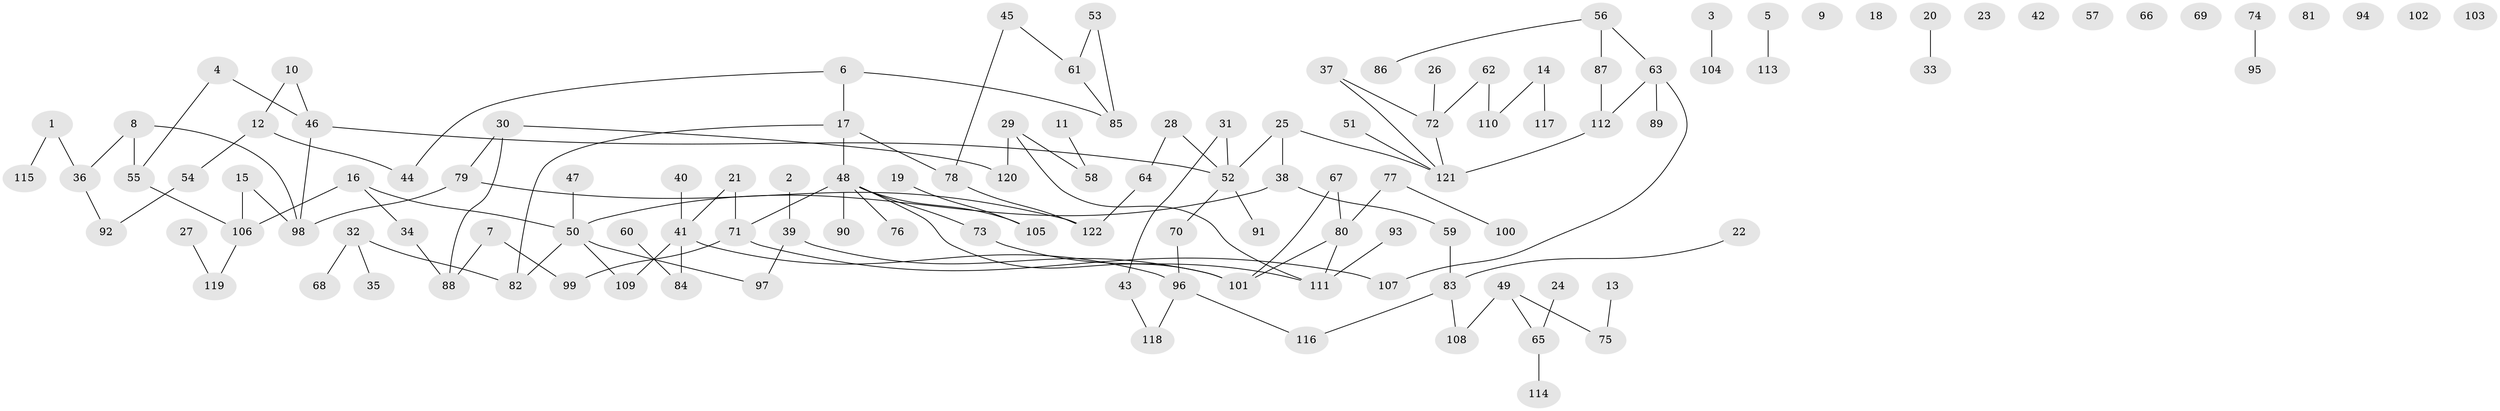 // coarse degree distribution, {1: 0.25925925925925924, 0: 0.18518518518518517, 3: 0.1111111111111111, 2: 0.2222222222222222, 4: 0.13580246913580246, 5: 0.037037037037037035, 6: 0.037037037037037035, 9: 0.012345679012345678}
// Generated by graph-tools (version 1.1) at 2025/41/03/06/25 10:41:25]
// undirected, 122 vertices, 128 edges
graph export_dot {
graph [start="1"]
  node [color=gray90,style=filled];
  1;
  2;
  3;
  4;
  5;
  6;
  7;
  8;
  9;
  10;
  11;
  12;
  13;
  14;
  15;
  16;
  17;
  18;
  19;
  20;
  21;
  22;
  23;
  24;
  25;
  26;
  27;
  28;
  29;
  30;
  31;
  32;
  33;
  34;
  35;
  36;
  37;
  38;
  39;
  40;
  41;
  42;
  43;
  44;
  45;
  46;
  47;
  48;
  49;
  50;
  51;
  52;
  53;
  54;
  55;
  56;
  57;
  58;
  59;
  60;
  61;
  62;
  63;
  64;
  65;
  66;
  67;
  68;
  69;
  70;
  71;
  72;
  73;
  74;
  75;
  76;
  77;
  78;
  79;
  80;
  81;
  82;
  83;
  84;
  85;
  86;
  87;
  88;
  89;
  90;
  91;
  92;
  93;
  94;
  95;
  96;
  97;
  98;
  99;
  100;
  101;
  102;
  103;
  104;
  105;
  106;
  107;
  108;
  109;
  110;
  111;
  112;
  113;
  114;
  115;
  116;
  117;
  118;
  119;
  120;
  121;
  122;
  1 -- 36;
  1 -- 115;
  2 -- 39;
  3 -- 104;
  4 -- 46;
  4 -- 55;
  5 -- 113;
  6 -- 17;
  6 -- 44;
  6 -- 85;
  7 -- 88;
  7 -- 99;
  8 -- 36;
  8 -- 55;
  8 -- 98;
  10 -- 12;
  10 -- 46;
  11 -- 58;
  12 -- 44;
  12 -- 54;
  13 -- 75;
  14 -- 110;
  14 -- 117;
  15 -- 98;
  15 -- 106;
  16 -- 34;
  16 -- 50;
  16 -- 106;
  17 -- 48;
  17 -- 78;
  17 -- 82;
  19 -- 105;
  20 -- 33;
  21 -- 41;
  21 -- 71;
  22 -- 83;
  24 -- 65;
  25 -- 38;
  25 -- 52;
  25 -- 121;
  26 -- 72;
  27 -- 119;
  28 -- 52;
  28 -- 64;
  29 -- 58;
  29 -- 111;
  29 -- 120;
  30 -- 79;
  30 -- 88;
  30 -- 120;
  31 -- 43;
  31 -- 52;
  32 -- 35;
  32 -- 68;
  32 -- 82;
  34 -- 88;
  36 -- 92;
  37 -- 72;
  37 -- 121;
  38 -- 50;
  38 -- 59;
  39 -- 97;
  39 -- 101;
  40 -- 41;
  41 -- 84;
  41 -- 96;
  41 -- 109;
  43 -- 118;
  45 -- 61;
  45 -- 78;
  46 -- 52;
  46 -- 98;
  47 -- 50;
  48 -- 71;
  48 -- 73;
  48 -- 76;
  48 -- 90;
  48 -- 101;
  48 -- 105;
  49 -- 65;
  49 -- 75;
  49 -- 108;
  50 -- 82;
  50 -- 97;
  50 -- 109;
  51 -- 121;
  52 -- 70;
  52 -- 91;
  53 -- 61;
  53 -- 85;
  54 -- 92;
  55 -- 106;
  56 -- 63;
  56 -- 86;
  56 -- 87;
  59 -- 83;
  60 -- 84;
  61 -- 85;
  62 -- 72;
  62 -- 110;
  63 -- 89;
  63 -- 107;
  63 -- 112;
  64 -- 122;
  65 -- 114;
  67 -- 80;
  67 -- 101;
  70 -- 96;
  71 -- 99;
  71 -- 107;
  72 -- 121;
  73 -- 111;
  74 -- 95;
  77 -- 80;
  77 -- 100;
  78 -- 122;
  79 -- 98;
  79 -- 122;
  80 -- 101;
  80 -- 111;
  83 -- 108;
  83 -- 116;
  87 -- 112;
  93 -- 111;
  96 -- 116;
  96 -- 118;
  106 -- 119;
  112 -- 121;
}

